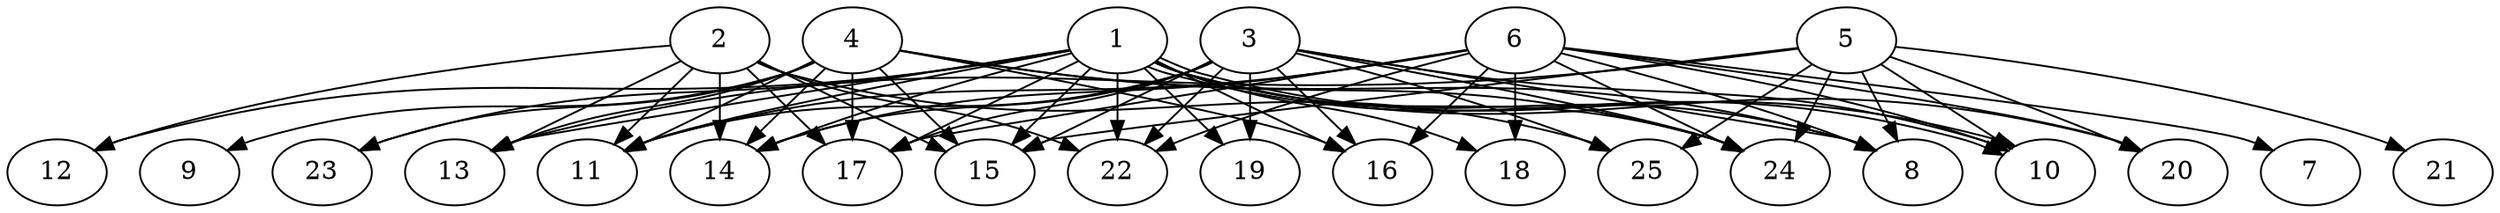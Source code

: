 // DAG automatically generated by daggen at Tue Aug  6 16:26:47 2019
// ./daggen --dot -n 25 --ccr 0.5 --fat 0.8 --regular 0.5 --density 0.8 --mindata 5242880 --maxdata 52428800 
digraph G {
  1 [size="41760768", alpha="0.16", expect_size="20880384"] 
  1 -> 8 [size ="20880384"]
  1 -> 10 [size ="20880384"]
  1 -> 10 [size ="20880384"]
  1 -> 11 [size ="20880384"]
  1 -> 12 [size ="20880384"]
  1 -> 13 [size ="20880384"]
  1 -> 14 [size ="20880384"]
  1 -> 15 [size ="20880384"]
  1 -> 16 [size ="20880384"]
  1 -> 17 [size ="20880384"]
  1 -> 18 [size ="20880384"]
  1 -> 19 [size ="20880384"]
  1 -> 20 [size ="20880384"]
  1 -> 22 [size ="20880384"]
  1 -> 23 [size ="20880384"]
  1 -> 24 [size ="20880384"]
  2 [size="61024256", alpha="0.18", expect_size="30512128"] 
  2 -> 11 [size ="30512128"]
  2 -> 12 [size ="30512128"]
  2 -> 13 [size ="30512128"]
  2 -> 14 [size ="30512128"]
  2 -> 15 [size ="30512128"]
  2 -> 17 [size ="30512128"]
  2 -> 22 [size ="30512128"]
  2 -> 25 [size ="30512128"]
  3 [size="33028096", alpha="0.02", expect_size="16514048"] 
  3 -> 8 [size ="16514048"]
  3 -> 10 [size ="16514048"]
  3 -> 11 [size ="16514048"]
  3 -> 14 [size ="16514048"]
  3 -> 15 [size ="16514048"]
  3 -> 16 [size ="16514048"]
  3 -> 17 [size ="16514048"]
  3 -> 19 [size ="16514048"]
  3 -> 22 [size ="16514048"]
  3 -> 24 [size ="16514048"]
  3 -> 25 [size ="16514048"]
  4 [size="18407424", alpha="0.09", expect_size="9203712"] 
  4 -> 8 [size ="9203712"]
  4 -> 9 [size ="9203712"]
  4 -> 11 [size ="9203712"]
  4 -> 13 [size ="9203712"]
  4 -> 14 [size ="9203712"]
  4 -> 15 [size ="9203712"]
  4 -> 16 [size ="9203712"]
  4 -> 17 [size ="9203712"]
  4 -> 23 [size ="9203712"]
  4 -> 24 [size ="9203712"]
  5 [size="87234560", alpha="0.07", expect_size="43617280"] 
  5 -> 8 [size ="43617280"]
  5 -> 10 [size ="43617280"]
  5 -> 13 [size ="43617280"]
  5 -> 15 [size ="43617280"]
  5 -> 20 [size ="43617280"]
  5 -> 21 [size ="43617280"]
  5 -> 24 [size ="43617280"]
  5 -> 25 [size ="43617280"]
  6 [size="15855616", alpha="0.08", expect_size="7927808"] 
  6 -> 7 [size ="7927808"]
  6 -> 8 [size ="7927808"]
  6 -> 10 [size ="7927808"]
  6 -> 11 [size ="7927808"]
  6 -> 14 [size ="7927808"]
  6 -> 16 [size ="7927808"]
  6 -> 17 [size ="7927808"]
  6 -> 18 [size ="7927808"]
  6 -> 20 [size ="7927808"]
  6 -> 22 [size ="7927808"]
  6 -> 24 [size ="7927808"]
  7 [size="56637440", alpha="0.14", expect_size="28318720"] 
  8 [size="67635200", alpha="0.14", expect_size="33817600"] 
  9 [size="84226048", alpha="0.10", expect_size="42113024"] 
  10 [size="43878400", alpha="0.11", expect_size="21939200"] 
  11 [size="43673600", alpha="0.08", expect_size="21836800"] 
  12 [size="25960448", alpha="0.00", expect_size="12980224"] 
  13 [size="14747648", alpha="0.14", expect_size="7373824"] 
  14 [size="26064896", alpha="0.05", expect_size="13032448"] 
  15 [size="69261312", alpha="0.18", expect_size="34630656"] 
  16 [size="103716864", alpha="0.17", expect_size="51858432"] 
  17 [size="45197312", alpha="0.12", expect_size="22598656"] 
  18 [size="18098176", alpha="0.00", expect_size="9049088"] 
  19 [size="83189760", alpha="0.14", expect_size="41594880"] 
  20 [size="37844992", alpha="0.05", expect_size="18922496"] 
  21 [size="87611392", alpha="0.01", expect_size="43805696"] 
  22 [size="28850176", alpha="0.09", expect_size="14425088"] 
  23 [size="31035392", alpha="0.01", expect_size="15517696"] 
  24 [size="95979520", alpha="0.16", expect_size="47989760"] 
  25 [size="23943168", alpha="0.06", expect_size="11971584"] 
}
